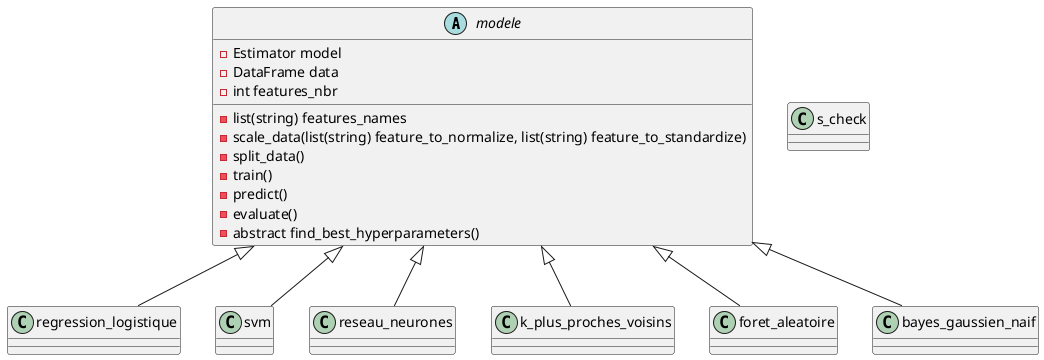 @startuml diagramme_de_classe

abstract class modele {
    - Estimator model
    - DataFrame data
    - list(string) features_names
    - int features_nbr

    - scale_data(list(string) feature_to_normalize, list(string) feature_to_standardize)
    - split_data()
    - train()
    - predict()
    - evaluate()
    - abstract find_best_hyperparameters()
}

class regression_logistique extends modele {
    
}

class svm extends modele {

}

class reseau_neurones extends modele {

}

class k_plus_proches_voisins extends modele {

}

class foret_aleatoire extends modele {

}

class bayes_gaussien_naif extends modele {
    
}

class s_check {
}



@enduml